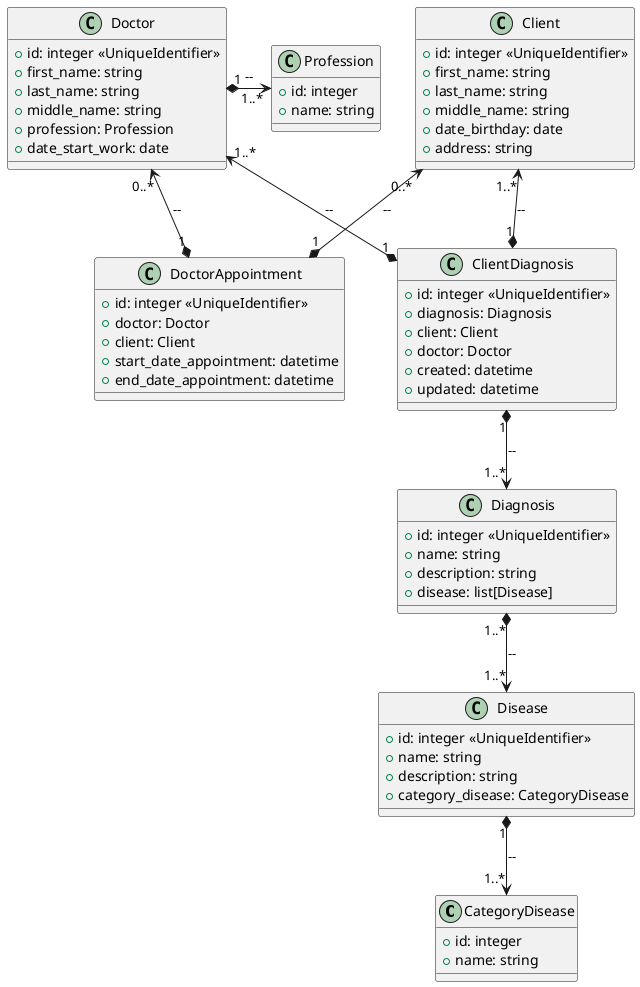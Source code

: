 @startuml
' В поликлинике ведется учет посещений больными врачей.
' Данные о каждом враче содержат Ф.И.О., специальность и стаж работы. 
' Каждый врач может принимать множество пациентов, и каждый пациент может посещать нескольких врачей (в том числе в один и тот же день). 
' В карточке пациента указываются его Ф.И.О., дата рождения и адрес места жительства. 
' В результате визита врач ставит пациенту диагноз. 		          .
'     Для удобства анализа заболеваемости диагнозы стандартизованы и подлежат единому учету. .
' В целях анализа результатов работы поликлиники необходимо иметь возможность автоматически генерировать следующие документы: 		          .
' • перечень специалистов (список врачей по специальностям);		          .
' • количества визитов к врачам; 		          .
' • количества случаев заболевания по каждому диагнозу. 	             .
' Кроме того, необходимо иметь возможность просматривать для каждого из врачей список больных, которые посетили его за заданный период времени..	             .
'                                                       		          .
' - В БД предусмотреть хранение изображений (минимум в одном поле) в соответствии с тематикой курсовой работы.                                                                                                                     .
'  - В БД должны быть реализованы хранимые процедуры и/или триггеры.	          .     
'   - в БД должно быть занесено суммарно не менее 50 записей   

class CategoryDisease{
  + id: integer
  + name: string
}

class Profession{
  + id: integer
  + name: string
}

class Disease{
  + id: integer <<UniqueIdentifier>>
  + name: string
  + description: string
  + category_disease: CategoryDisease
}

class Client{
  + id: integer <<UniqueIdentifier>>
  + first_name: string
  + last_name: string
  + middle_name: string
  + date_birthday: date 
  + address: string
}

class Doctor {
  + id: integer <<UniqueIdentifier>>
  + first_name: string
  + last_name: string
  + middle_name: string
  + profession: Profession
  + date_start_work: date 
}

class Diagnosis {
  + id: integer <<UniqueIdentifier>>
  + name: string
  + description: string
  + disease: list[Disease]
}

class DoctorAppointment{
  + id: integer <<UniqueIdentifier>>
  + doctor: Doctor
  + client: Client
  + start_date_appointment: datetime
  + end_date_appointment: datetime
}

class ClientDiagnosis{
  + id: integer <<UniqueIdentifier>>
  + diagnosis: Diagnosis
  + client: Client
  + doctor: Doctor
  + created: datetime
  + updated: datetime
}

DoctorAppointment *-up-> Doctor: "1" -- "0..*"
DoctorAppointment *-up-> Client: "1" -- "0..*"

Disease *-down-> CategoryDisease: "1" -- "1..*"
Diagnosis *-down-> Disease: "1..*" -- "1..*"
Doctor *-right-> Profession: "1" -- "1..*"

ClientDiagnosis *-down-> Diagnosis: "1" -- "1..*"
ClientDiagnosis *-up-> Client: "1" -- "1..*"
ClientDiagnosis *-up-> Doctor: "1" -- "1..*"
@enduml
